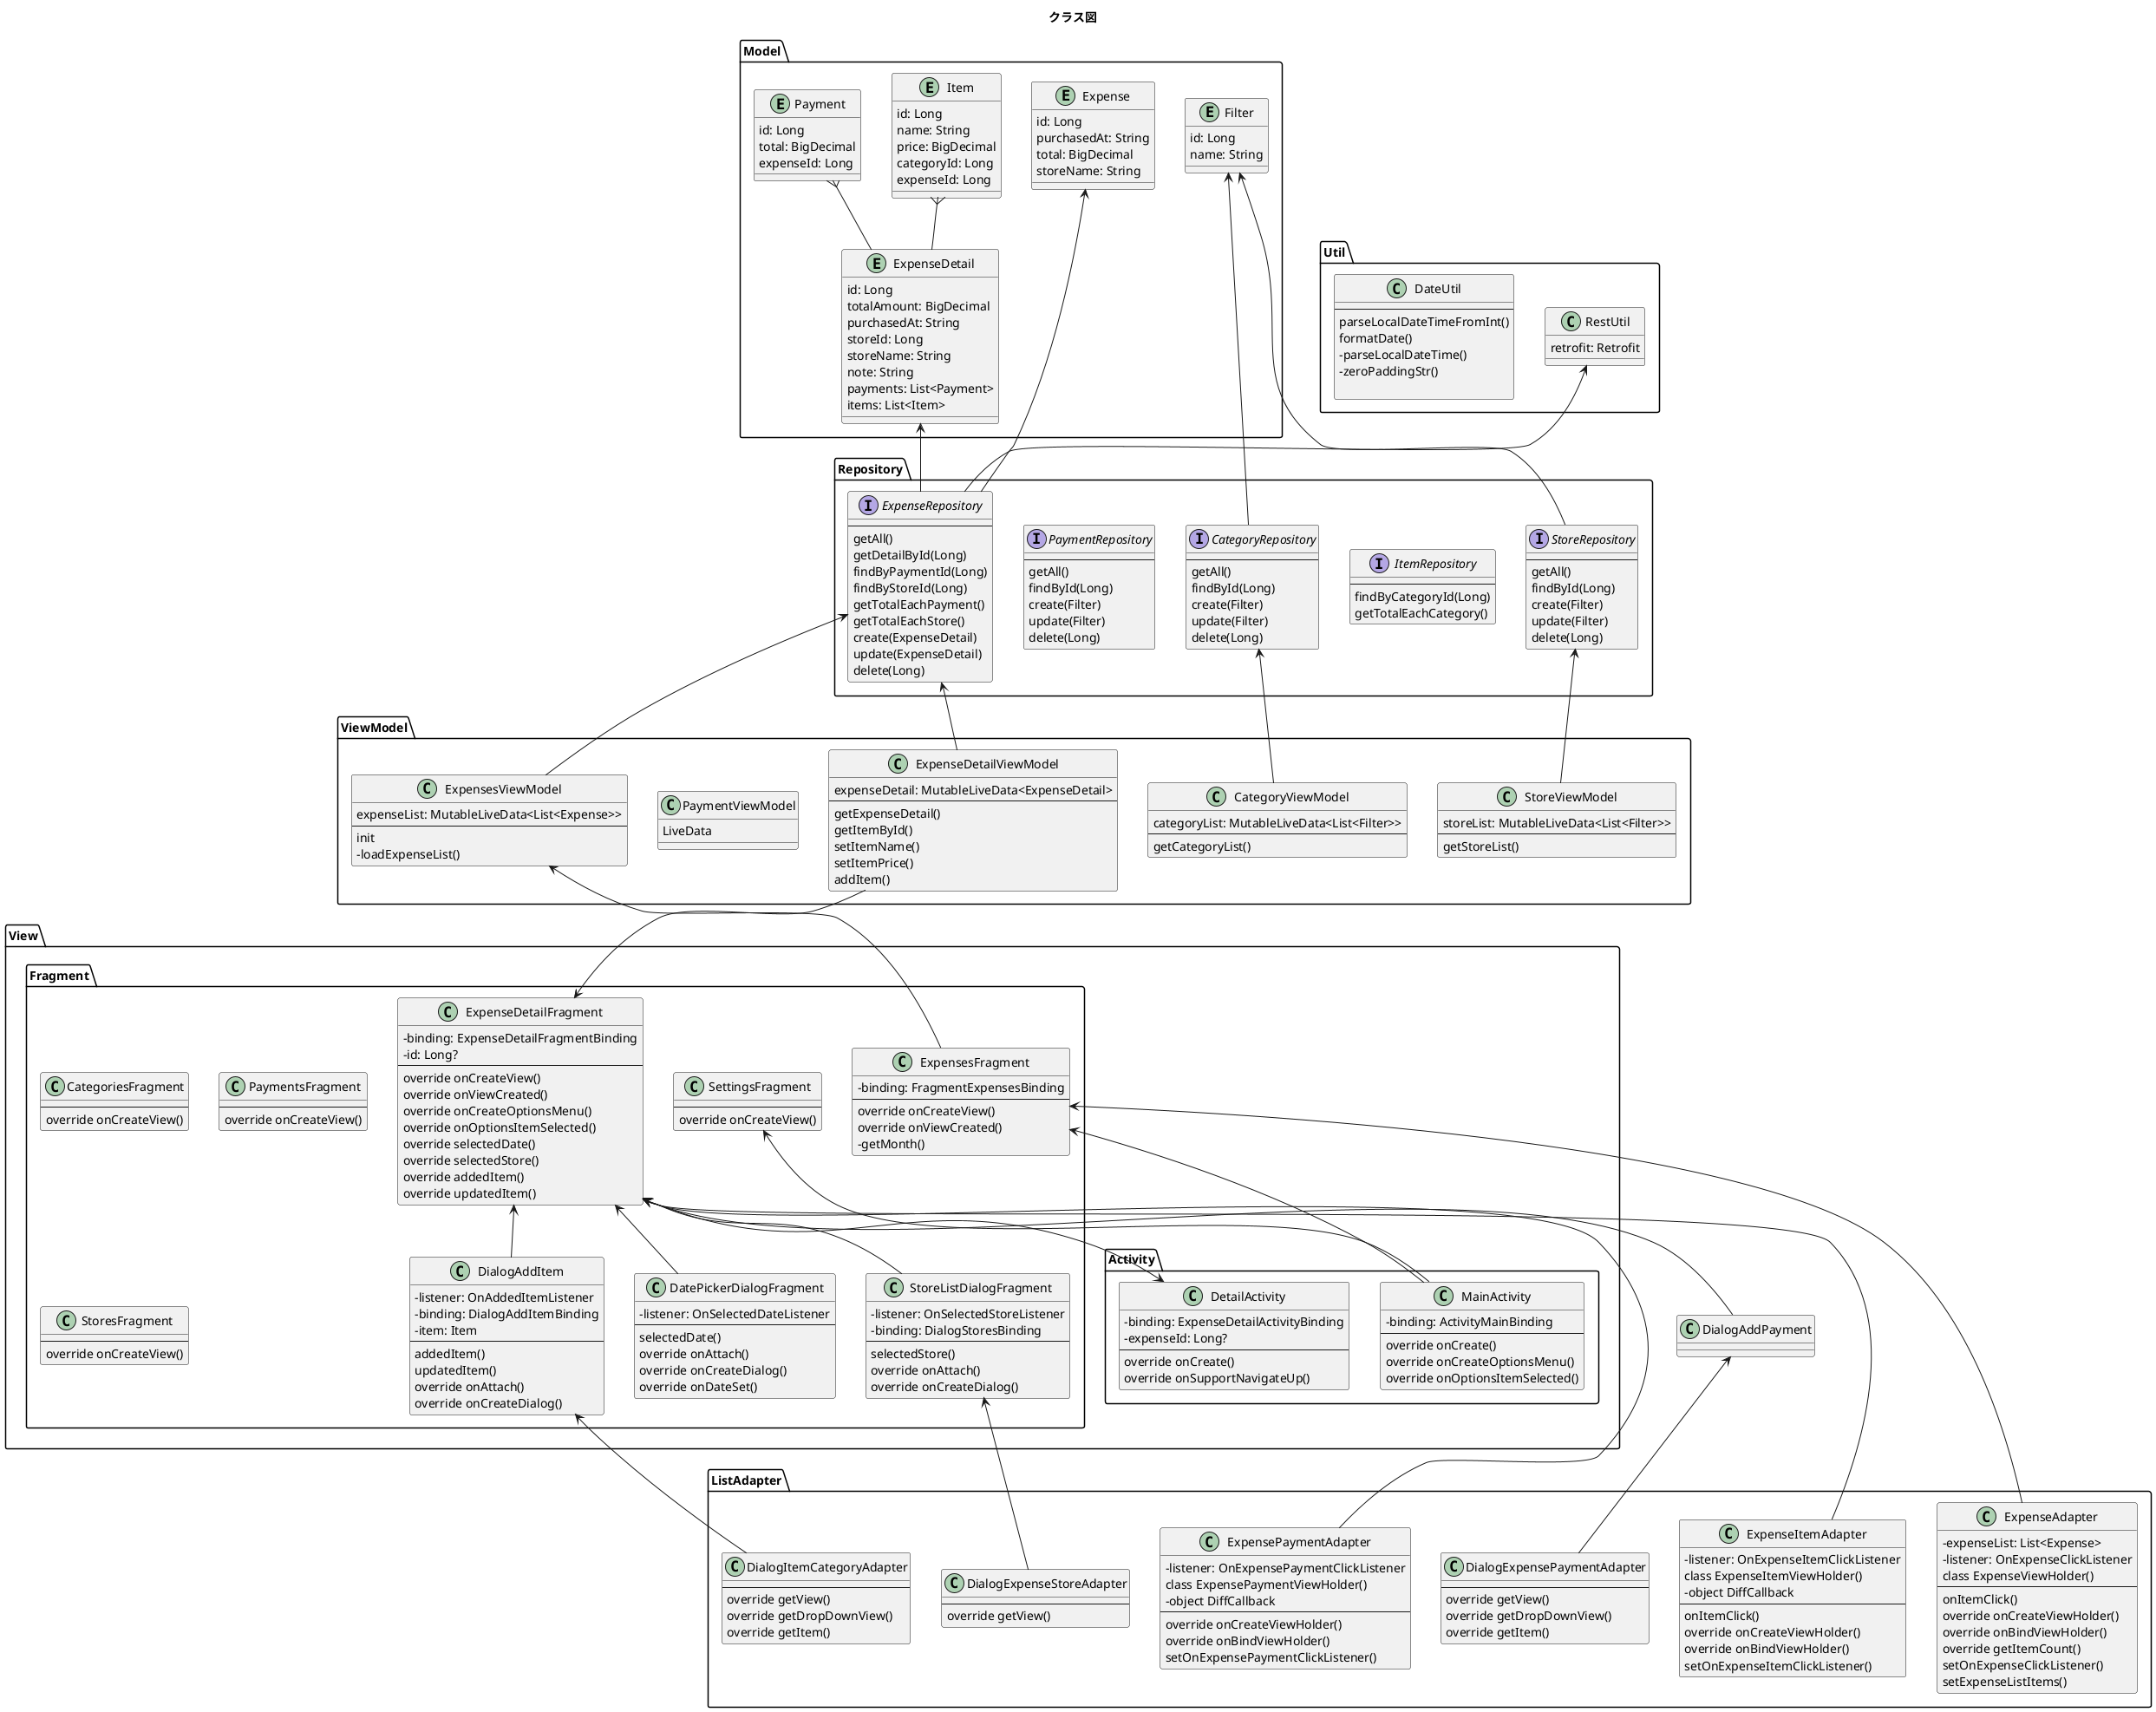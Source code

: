 @startuml
skinparam classAttributeIconSize 0

title クラス図

package Model {

    Entity Expense {

        id: Long
        purchasedAt: String
        total: BigDecimal
        storeName: String
    }

    Entity ExpenseDetail {

        id: Long
        totalAmount: BigDecimal
        purchasedAt: String
        storeId: Long
        storeName: String
        note: String
        payments: List<Payment>
        items: List<Item>
    }

    Entity Item {

        id: Long
        name: String
        price: BigDecimal
        categoryId: Long
        expenseId: Long
    }

    Entity Filter {

        id: Long
        name: String
    }

    Entity Payment {

        id: Long
        total: BigDecimal
        expenseId: Long
    }

}
Payment }-- ExpenseDetail
Item }-- ExpenseDetail

package Repository {

    interface ExpenseRepository {
        --
        getAll()
        getDetailById(Long)
        findByPaymentId(Long)
        findByStoreId(Long)
        getTotalEachPayment()
        getTotalEachStore()
        create(ExpenseDetail)
        update(ExpenseDetail)
        delete(Long)
    }

    interface ItemRepository {
        --
        findByCategoryId(Long)
        getTotalEachCategory()
    }

    interface CategoryRepository {
        --
        getAll()
        findById(Long)
        create(Filter)
        update(Filter)
        delete(Long)
    }

    interface PaymentRepository {
        --
        getAll()
        findById(Long)
        create(Filter)
        update(Filter)
        delete(Long)
    }

    interface StoreRepository {
        --
        getAll()
        findById(Long)
        create(Filter)
        update(Filter)
        delete(Long)
    }
}

package ViewModel {

    class ExpensesViewModel {
        expenseList: MutableLiveData<List<Expense>>
        --
        init
        - loadExpenseList()
    }

    class ExpenseDetailViewModel {
        expenseDetail: MutableLiveData<ExpenseDetail>
        --
        getExpenseDetail()
        getItemById()
        setItemName()
        setItemPrice()
        addItem()
    }

    class CategoryViewModel {
        categoryList: MutableLiveData<List<Filter>>
        --
        getCategoryList()
    }

    class PaymentViewModel {
        LiveData
    }

    class StoreViewModel {
        storeList: MutableLiveData<List<Filter>>
        --
        getStoreList()
    }

}

package ListAdapter {

    class ExpenseAdapter {
        - expenseList: List<Expense>
        - listener: OnExpenseClickListener
        class ExpenseViewHolder()
        --
        onItemClick()
        override onCreateViewHolder()
        override onBindViewHolder()
        override getItemCount()
        setOnExpenseClickListener()
        setExpenseListItems()
    }

    class ExpenseItemAdapter {
        - listener: OnExpenseItemClickListener
        class ExpenseItemViewHolder()
        - object DiffCallback
        --
        onItemClick()
        override onCreateViewHolder()
        override onBindViewHolder()
        setOnExpenseItemClickListener()
    }

    class ExpensePaymentAdapter {
        - listener: OnExpensePaymentClickListener
        class ExpensePaymentViewHolder()
        - object DiffCallback
        --
        override onCreateViewHolder()
        override onBindViewHolder()
        setOnExpensePaymentClickListener()
    }

    class DialogItemCategoryAdapter {
        --
        override getView()
        override getDropDownView()
        override getItem()
    }

    class DialogExpenseStoreAdapter {
        --
        override getView()        
    }

    class DialogExpensePaymentAdapter {
        --
        override getView()
        override getDropDownView()
        override getItem()
    }

}

package View {

    package Fragment {

        class ExpensesFragment {
            - binding: FragmentExpensesBinding
            --
            override onCreateView()
            override onViewCreated()
            - getMonth()
        }

        class CategoriesFragment {
            --
            override onCreateView()
        }

        class PaymentsFragment {
            --
            override onCreateView()
        }

        class StoresFragment {
            --
            override onCreateView()
        }

        class SettingsFragment {
            --
            override onCreateView()
        }

        class ExpenseDetailFragment {
            - binding: ExpenseDetailFragmentBinding
            - id: Long?
            --
            override onCreateView()
            override onViewCreated()
            override onCreateOptionsMenu()
            override onOptionsItemSelected()
            override selectedDate()
            override selectedStore()
            override addedItem()
            override updatedItem()
        }

        class DatePickerDialogFragment {
            - listener: OnSelectedDateListener
            --
            selectedDate()
            override onAttach()
            override onCreateDialog()
            override onDateSet()
        }

        class DialogAddItem {
            - listener: OnAddedItemListener
            - binding: DialogAddItemBinding
            - item: Item
            --
            addedItem()
            updatedItem()
            override onAttach()
            override onCreateDialog()
        }

        class StoreListDialogFragment {
            - listener: OnSelectedStoreListener
            - binding: DialogStoresBinding
            --
            selectedStore()
            override onAttach()
            override onCreateDialog()
        }
    }

    package Activity {

        class MainActivity {
            - binding: ActivityMainBinding
            --
            override onCreate()
            override onCreateOptionsMenu()
            override onOptionsItemSelected()
        }
        
        class DetailActivity {
            - binding: ExpenseDetailActivityBinding
            - expenseId: Long?
            --
            override onCreate()
            override onSupportNavigateUp()
        }

    }
}

package Util {

    class RestUtil {
        retrofit: Retrofit
    }

    class DateUtil {
        --
        parseLocalDateTimeFromInt()
        formatDate()
        - parseLocalDateTime()
        - zeroPaddingStr()

    }

}

' RestUtil
RestUtil <-- ExpenseRepository

' Expenses
Expense <-- ExpenseRepository
ExpenseRepository <-- ExpensesViewModel
ExpensesViewModel <-- ExpensesFragment
ExpensesFragment <-- ExpenseAdapter
ExpensesFragment <-- MainActivity

' ExpenseDetail
ExpenseDetail <-- ExpenseRepository
ExpenseRepository <-- ExpenseDetailViewModel
ExpenseDetailFragment <-- ExpenseDetailViewModel
ExpenseDetailFragment <-- ExpenseItemAdapter
ExpenseDetailFragment <-- ExpensePaymentAdapter
StoreListDialogFragment <-- DialogExpenseStoreAdapter
DialogAddItem <-- DialogItemCategoryAdapter
DialogAddPayment <-- DialogExpensePaymentAdapter
ExpenseDetailFragment <-- StoreListDialogFragment
ExpenseDetailFragment <-- DialogAddItem
ExpenseDetailFragment <-- DialogAddPayment
ExpenseDetailFragment <-- DatePickerDialogFragment
DetailActivity <-- ExpenseDetailFragment

' Categories
Filter <-- CategoryRepository
CategoryRepository <-- CategoryViewModel

' Stores
Filter <-- StoreRepository
StoreRepository <-- StoreViewModel

' Payments

' Settings
SettingsFragment <-- MainActivity
@enduml